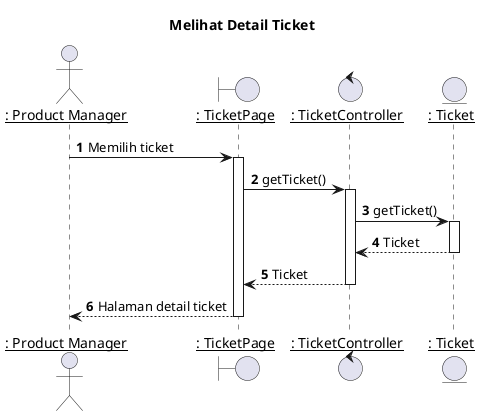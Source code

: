 @startuml Melihat Detail Ticket

title "Melihat Detail Ticket"

actor IPM as "__: Product Manager__"
boundary TicketPage as "__: TicketPage__"
control TicketController as "__: TicketController__"
entity Ticket as "__: Ticket__"

autonumber 1
'list
' IPM -> TicketPage: Membuka halaman list ticket
' activate TicketPage

' TicketPage -> IPM: Halaman list ticket
' deactivate TicketPage

'detail
IPM -> TicketPage: Memilih ticket
activate TicketPage


TicketPage -> TicketController: getTicket()
activate TicketController

TicketController -> Ticket: getTicket()
activate Ticket

Ticket --> TicketController : Ticket
deactivate Ticket

TicketController --> TicketPage : Ticket
deactivate TicketController

TicketPage --> IPM : Halaman detail ticket
deactivate TicketPage


@enduml
